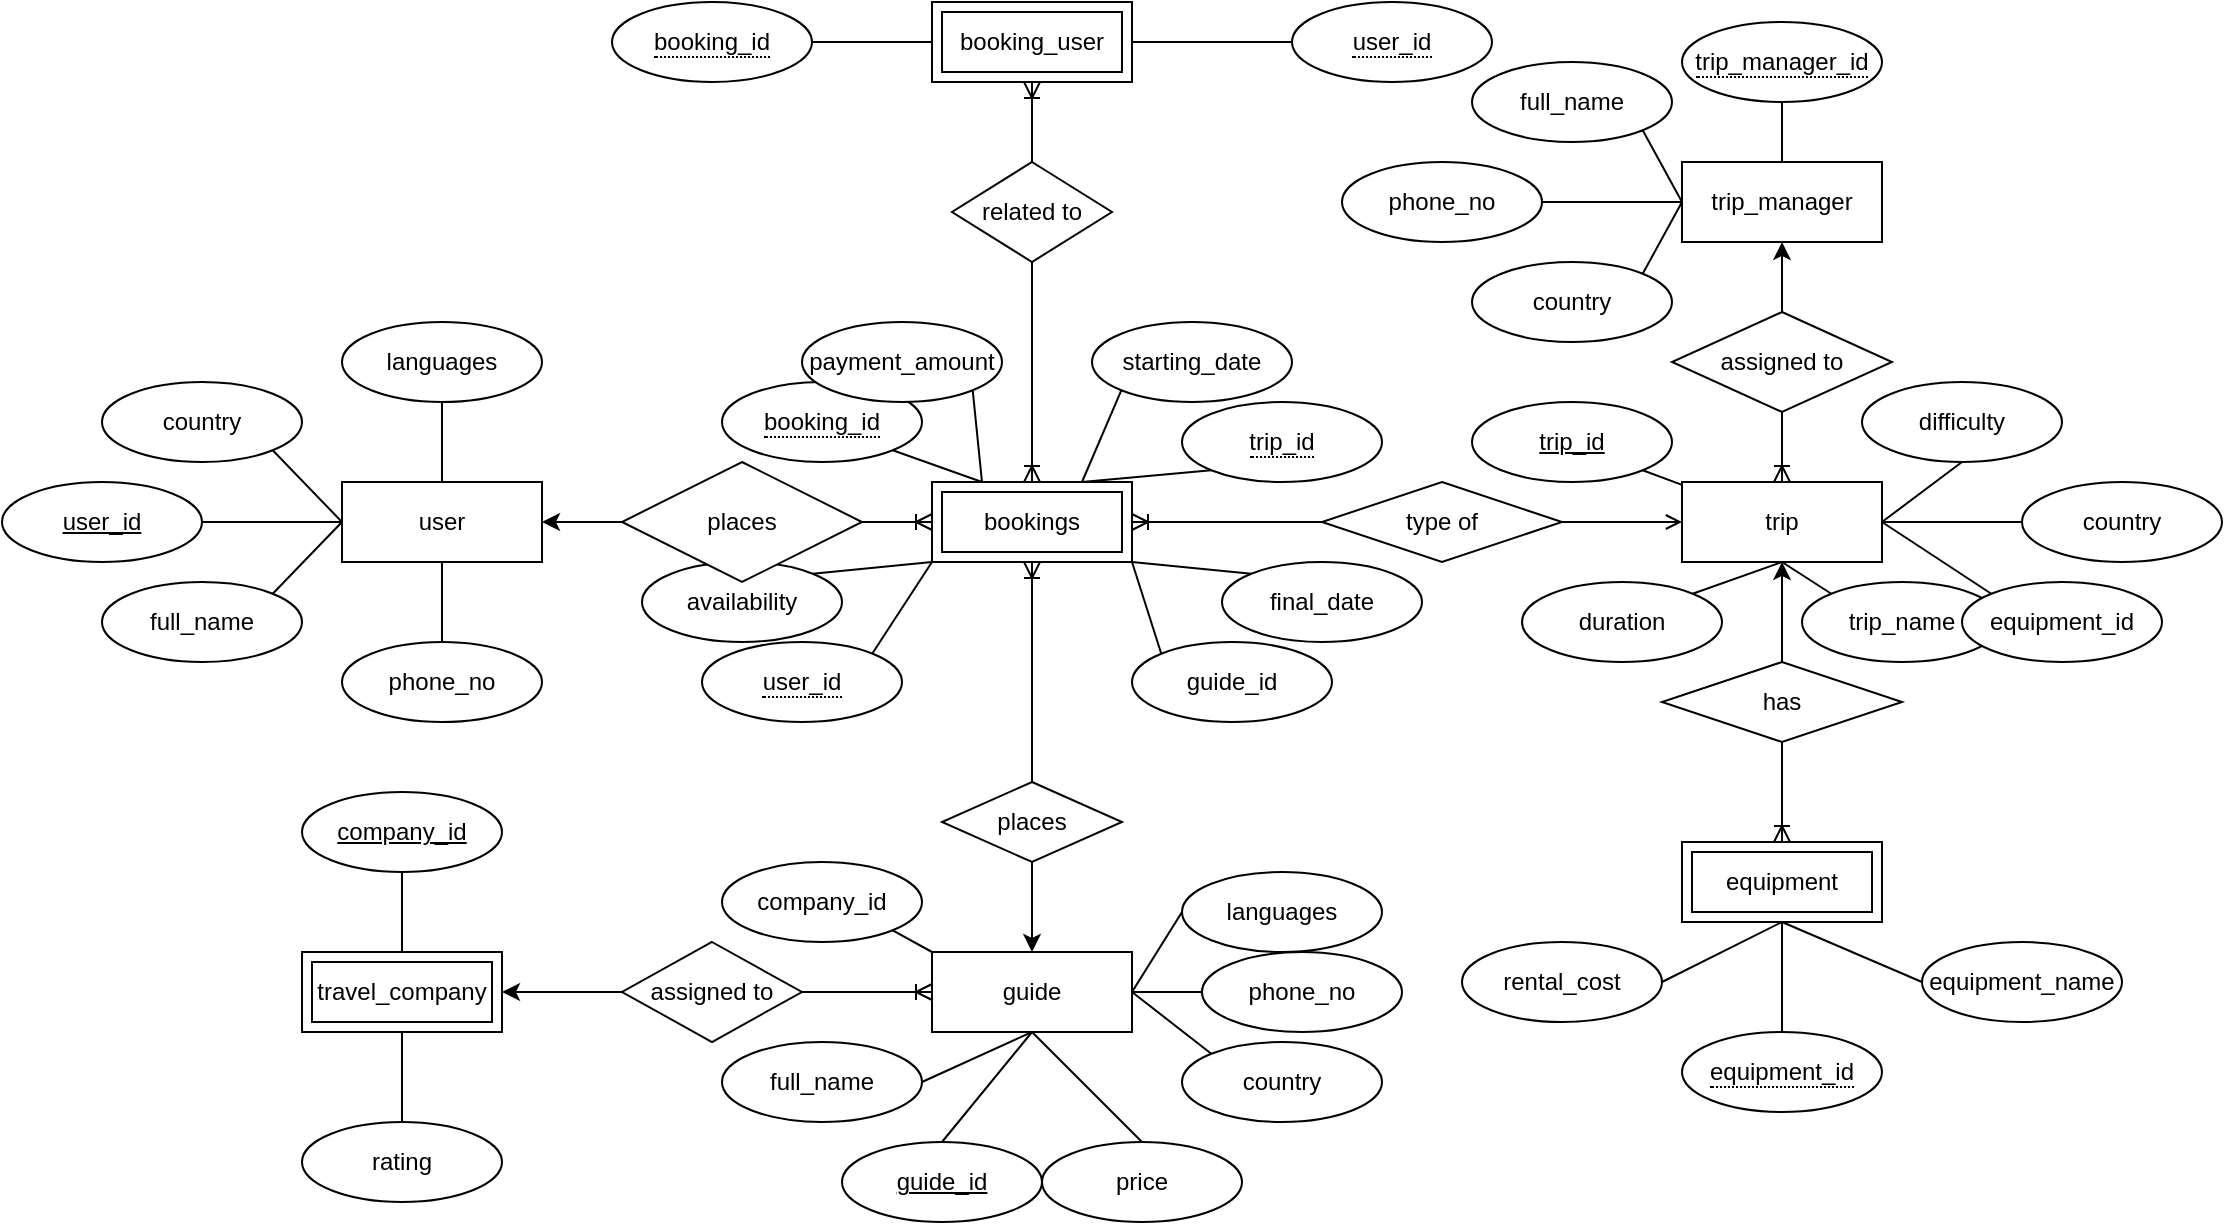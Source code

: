 <mxfile version="20.5.2" type="device"><diagram id="pdf-TWzT5vuANwWj0GUD" name="Page-1"><mxGraphModel dx="2071" dy="681" grid="1" gridSize="10" guides="1" tooltips="1" connect="1" arrows="1" fold="1" page="1" pageScale="1" pageWidth="850" pageHeight="1100" math="0" shadow="0"><root><mxCell id="0"/><mxCell id="1" parent="0"/><mxCell id="ksgpnQ9E8N88hV8mmVZd-3" value="user" style="whiteSpace=wrap;html=1;align=center;" vertex="1" parent="1"><mxGeometry x="60" y="240" width="100" height="40" as="geometry"/></mxCell><mxCell id="ksgpnQ9E8N88hV8mmVZd-5" value="bookings" style="shape=ext;margin=3;double=1;whiteSpace=wrap;html=1;align=center;" vertex="1" parent="1"><mxGeometry x="355" y="240" width="100" height="40" as="geometry"/></mxCell><mxCell id="ksgpnQ9E8N88hV8mmVZd-52" style="edgeStyle=none;rounded=0;orthogonalLoop=1;jettySize=auto;html=1;exitX=1;exitY=1;exitDx=0;exitDy=0;entryX=0.25;entryY=0;entryDx=0;entryDy=0;endArrow=none;endFill=0;" edge="1" parent="1" source="ksgpnQ9E8N88hV8mmVZd-6" target="ksgpnQ9E8N88hV8mmVZd-5"><mxGeometry relative="1" as="geometry"/></mxCell><mxCell id="ksgpnQ9E8N88hV8mmVZd-6" value="&lt;span style=&quot;border-bottom: 1px dotted&quot;&gt;booking_id&lt;/span&gt;" style="ellipse;whiteSpace=wrap;html=1;align=center;" vertex="1" parent="1"><mxGeometry x="250" y="190" width="100" height="40" as="geometry"/></mxCell><mxCell id="ksgpnQ9E8N88hV8mmVZd-37" style="rounded=0;orthogonalLoop=1;jettySize=auto;html=1;exitX=0.85;exitY=0.15;exitDx=0;exitDy=0;exitPerimeter=0;entryX=0;entryY=1;entryDx=0;entryDy=0;endArrow=none;endFill=0;" edge="1" parent="1" source="ksgpnQ9E8N88hV8mmVZd-7" target="ksgpnQ9E8N88hV8mmVZd-5"><mxGeometry relative="1" as="geometry"/></mxCell><mxCell id="ksgpnQ9E8N88hV8mmVZd-7" value="&lt;span style=&quot;border-bottom: 1px dotted&quot;&gt;user_id&lt;/span&gt;" style="ellipse;whiteSpace=wrap;html=1;align=center;points=[[0,0.5,0,0,0],[0.15,0.15,0,0,0],[0.15,0.85,0,0,0],[0.5,0,0,0,0],[0.5,1,0,0,0],[0.85,0.15,0,0,0],[0.85,0.85,0,0,0],[1,0.5,0,0,0]];" vertex="1" parent="1"><mxGeometry x="240" y="320" width="100" height="40" as="geometry"/></mxCell><mxCell id="ksgpnQ9E8N88hV8mmVZd-44" style="edgeStyle=none;rounded=0;orthogonalLoop=1;jettySize=auto;html=1;exitX=0;exitY=1;exitDx=0;exitDy=0;entryX=0.75;entryY=0;entryDx=0;entryDy=0;endArrow=none;endFill=0;" edge="1" parent="1" source="ksgpnQ9E8N88hV8mmVZd-8" target="ksgpnQ9E8N88hV8mmVZd-5"><mxGeometry relative="1" as="geometry"/></mxCell><mxCell id="ksgpnQ9E8N88hV8mmVZd-8" value="&lt;span style=&quot;border-bottom: 1px dotted&quot;&gt;trip_id&lt;/span&gt;" style="ellipse;whiteSpace=wrap;html=1;align=center;" vertex="1" parent="1"><mxGeometry x="480" y="200" width="100" height="40" as="geometry"/></mxCell><mxCell id="ksgpnQ9E8N88hV8mmVZd-39" style="edgeStyle=none;rounded=0;orthogonalLoop=1;jettySize=auto;html=1;exitX=0;exitY=0;exitDx=0;exitDy=0;entryX=1;entryY=1;entryDx=0;entryDy=0;endArrow=none;endFill=0;" edge="1" parent="1" source="ksgpnQ9E8N88hV8mmVZd-10" target="ksgpnQ9E8N88hV8mmVZd-5"><mxGeometry relative="1" as="geometry"/></mxCell><mxCell id="ksgpnQ9E8N88hV8mmVZd-10" value="guide_id" style="ellipse;whiteSpace=wrap;html=1;align=center;" vertex="1" parent="1"><mxGeometry x="455" y="320" width="100" height="40" as="geometry"/></mxCell><mxCell id="ksgpnQ9E8N88hV8mmVZd-42" style="edgeStyle=none;rounded=0;orthogonalLoop=1;jettySize=auto;html=1;exitX=0;exitY=0;exitDx=0;exitDy=0;entryX=1;entryY=1;entryDx=0;entryDy=0;endArrow=none;endFill=0;" edge="1" parent="1" source="ksgpnQ9E8N88hV8mmVZd-11" target="ksgpnQ9E8N88hV8mmVZd-5"><mxGeometry relative="1" as="geometry"/></mxCell><mxCell id="ksgpnQ9E8N88hV8mmVZd-11" value="final_date" style="ellipse;whiteSpace=wrap;html=1;align=center;" vertex="1" parent="1"><mxGeometry x="500" y="280" width="100" height="40" as="geometry"/></mxCell><mxCell id="ksgpnQ9E8N88hV8mmVZd-51" style="edgeStyle=none;rounded=0;orthogonalLoop=1;jettySize=auto;html=1;exitX=0;exitY=1;exitDx=0;exitDy=0;entryX=0.75;entryY=0;entryDx=0;entryDy=0;endArrow=none;endFill=0;" edge="1" parent="1" source="ksgpnQ9E8N88hV8mmVZd-12" target="ksgpnQ9E8N88hV8mmVZd-5"><mxGeometry relative="1" as="geometry"/></mxCell><mxCell id="ksgpnQ9E8N88hV8mmVZd-12" value="starting_date" style="ellipse;whiteSpace=wrap;html=1;align=center;" vertex="1" parent="1"><mxGeometry x="435" y="160" width="100" height="40" as="geometry"/></mxCell><mxCell id="ksgpnQ9E8N88hV8mmVZd-38" style="edgeStyle=none;rounded=0;orthogonalLoop=1;jettySize=auto;html=1;exitX=1;exitY=0;exitDx=0;exitDy=0;entryX=0;entryY=1;entryDx=0;entryDy=0;endArrow=none;endFill=0;" edge="1" parent="1" source="ksgpnQ9E8N88hV8mmVZd-13" target="ksgpnQ9E8N88hV8mmVZd-5"><mxGeometry relative="1" as="geometry"/></mxCell><mxCell id="ksgpnQ9E8N88hV8mmVZd-13" value="availability" style="ellipse;whiteSpace=wrap;html=1;align=center;" vertex="1" parent="1"><mxGeometry x="210" y="280" width="100" height="40" as="geometry"/></mxCell><mxCell id="ksgpnQ9E8N88hV8mmVZd-53" style="edgeStyle=none;rounded=0;orthogonalLoop=1;jettySize=auto;html=1;exitX=1;exitY=1;exitDx=0;exitDy=0;entryX=0.25;entryY=0;entryDx=0;entryDy=0;endArrow=none;endFill=0;" edge="1" parent="1" source="ksgpnQ9E8N88hV8mmVZd-14" target="ksgpnQ9E8N88hV8mmVZd-5"><mxGeometry relative="1" as="geometry"/></mxCell><mxCell id="ksgpnQ9E8N88hV8mmVZd-14" value="payment_amount" style="ellipse;whiteSpace=wrap;html=1;align=center;" vertex="1" parent="1"><mxGeometry x="290" y="160" width="100" height="40" as="geometry"/></mxCell><mxCell id="ksgpnQ9E8N88hV8mmVZd-15" value="trip" style="whiteSpace=wrap;html=1;align=center;" vertex="1" parent="1"><mxGeometry x="730" y="240" width="100" height="40" as="geometry"/></mxCell><mxCell id="ksgpnQ9E8N88hV8mmVZd-16" value="trip_manager" style="whiteSpace=wrap;html=1;align=center;" vertex="1" parent="1"><mxGeometry x="730" y="80" width="100" height="40" as="geometry"/></mxCell><mxCell id="ksgpnQ9E8N88hV8mmVZd-17" value="travel_company" style="shape=ext;margin=3;double=1;whiteSpace=wrap;html=1;align=center;" vertex="1" parent="1"><mxGeometry x="40" y="475" width="100" height="40" as="geometry"/></mxCell><mxCell id="ksgpnQ9E8N88hV8mmVZd-71" style="edgeStyle=none;rounded=0;orthogonalLoop=1;jettySize=auto;html=1;exitX=1;exitY=0.5;exitDx=0;exitDy=0;entryX=0;entryY=0.5;entryDx=0;entryDy=0;endArrow=none;endFill=0;" edge="1" parent="1" source="ksgpnQ9E8N88hV8mmVZd-18" target="ksgpnQ9E8N88hV8mmVZd-70"><mxGeometry relative="1" as="geometry"/></mxCell><mxCell id="ksgpnQ9E8N88hV8mmVZd-18" value="booking_user" style="shape=ext;margin=3;double=1;whiteSpace=wrap;html=1;align=center;" vertex="1" parent="1"><mxGeometry x="355" width="100" height="40" as="geometry"/></mxCell><mxCell id="ksgpnQ9E8N88hV8mmVZd-19" value="equipment" style="shape=ext;margin=3;double=1;whiteSpace=wrap;html=1;align=center;" vertex="1" parent="1"><mxGeometry x="730" y="420" width="100" height="40" as="geometry"/></mxCell><mxCell id="ksgpnQ9E8N88hV8mmVZd-59" style="edgeStyle=none;rounded=0;orthogonalLoop=1;jettySize=auto;html=1;exitX=1;exitY=0.5;exitDx=0;exitDy=0;entryX=0;entryY=0.5;entryDx=0;entryDy=0;endArrow=ERoneToMany;endFill=0;" edge="1" parent="1" source="ksgpnQ9E8N88hV8mmVZd-20" target="ksgpnQ9E8N88hV8mmVZd-5"><mxGeometry relative="1" as="geometry"/></mxCell><mxCell id="ksgpnQ9E8N88hV8mmVZd-60" style="edgeStyle=none;rounded=0;orthogonalLoop=1;jettySize=auto;html=1;exitX=0;exitY=0.5;exitDx=0;exitDy=0;entryX=1;entryY=0.5;entryDx=0;entryDy=0;endArrow=classic;endFill=1;" edge="1" parent="1" source="ksgpnQ9E8N88hV8mmVZd-20" target="ksgpnQ9E8N88hV8mmVZd-3"><mxGeometry relative="1" as="geometry"/></mxCell><mxCell id="ksgpnQ9E8N88hV8mmVZd-20" value="places" style="shape=rhombus;perimeter=rhombusPerimeter;whiteSpace=wrap;html=1;align=center;" vertex="1" parent="1"><mxGeometry x="200" y="230" width="120" height="60" as="geometry"/></mxCell><mxCell id="ksgpnQ9E8N88hV8mmVZd-21" value="type of" style="shape=rhombus;perimeter=rhombusPerimeter;whiteSpace=wrap;html=1;align=center;" vertex="1" parent="1"><mxGeometry x="550" y="240" width="120" height="40" as="geometry"/></mxCell><mxCell id="ksgpnQ9E8N88hV8mmVZd-63" style="edgeStyle=none;rounded=0;orthogonalLoop=1;jettySize=auto;html=1;exitX=0.5;exitY=0;exitDx=0;exitDy=0;entryX=0.5;entryY=1;entryDx=0;entryDy=0;endArrow=classic;endFill=1;" edge="1" parent="1" source="ksgpnQ9E8N88hV8mmVZd-24" target="ksgpnQ9E8N88hV8mmVZd-15"><mxGeometry relative="1" as="geometry"/></mxCell><mxCell id="ksgpnQ9E8N88hV8mmVZd-64" style="edgeStyle=none;rounded=0;orthogonalLoop=1;jettySize=auto;html=1;exitX=0.5;exitY=1;exitDx=0;exitDy=0;entryX=0.5;entryY=0;entryDx=0;entryDy=0;endArrow=ERoneToMany;endFill=0;" edge="1" parent="1" source="ksgpnQ9E8N88hV8mmVZd-24" target="ksgpnQ9E8N88hV8mmVZd-19"><mxGeometry relative="1" as="geometry"/></mxCell><mxCell id="ksgpnQ9E8N88hV8mmVZd-24" value="has" style="shape=rhombus;perimeter=rhombusPerimeter;whiteSpace=wrap;html=1;align=center;" vertex="1" parent="1"><mxGeometry x="720" y="330" width="120" height="40" as="geometry"/></mxCell><mxCell id="ksgpnQ9E8N88hV8mmVZd-67" style="edgeStyle=none;rounded=0;orthogonalLoop=1;jettySize=auto;html=1;exitX=0;exitY=0.5;exitDx=0;exitDy=0;entryX=1;entryY=0.5;entryDx=0;entryDy=0;endArrow=classic;endFill=1;" edge="1" parent="1" source="ksgpnQ9E8N88hV8mmVZd-28" target="ksgpnQ9E8N88hV8mmVZd-17"><mxGeometry relative="1" as="geometry"/></mxCell><mxCell id="ksgpnQ9E8N88hV8mmVZd-68" style="edgeStyle=none;rounded=0;orthogonalLoop=1;jettySize=auto;html=1;exitX=1;exitY=0.5;exitDx=0;exitDy=0;entryX=0;entryY=0.5;entryDx=0;entryDy=0;endArrow=ERoneToMany;endFill=0;" edge="1" parent="1" source="ksgpnQ9E8N88hV8mmVZd-28" target="ksgpnQ9E8N88hV8mmVZd-30"><mxGeometry relative="1" as="geometry"/></mxCell><mxCell id="ksgpnQ9E8N88hV8mmVZd-28" value="assigned to" style="shape=rhombus;perimeter=rhombusPerimeter;whiteSpace=wrap;html=1;align=center;" vertex="1" parent="1"><mxGeometry x="200" y="470" width="90" height="50" as="geometry"/></mxCell><mxCell id="ksgpnQ9E8N88hV8mmVZd-35" style="edgeStyle=orthogonalEdgeStyle;rounded=0;orthogonalLoop=1;jettySize=auto;html=1;exitX=0.5;exitY=0;exitDx=0;exitDy=0;entryX=0.5;entryY=1;entryDx=0;entryDy=0;endArrow=ERoneToMany;endFill=0;" edge="1" parent="1" source="ksgpnQ9E8N88hV8mmVZd-29" target="ksgpnQ9E8N88hV8mmVZd-18"><mxGeometry relative="1" as="geometry"/></mxCell><mxCell id="ksgpnQ9E8N88hV8mmVZd-36" style="edgeStyle=orthogonalEdgeStyle;rounded=0;orthogonalLoop=1;jettySize=auto;html=1;exitX=0.5;exitY=1;exitDx=0;exitDy=0;entryX=0.5;entryY=0;entryDx=0;entryDy=0;endArrow=ERoneToMany;endFill=0;" edge="1" parent="1" source="ksgpnQ9E8N88hV8mmVZd-29" target="ksgpnQ9E8N88hV8mmVZd-5"><mxGeometry relative="1" as="geometry"/></mxCell><mxCell id="ksgpnQ9E8N88hV8mmVZd-29" value="related to" style="shape=rhombus;perimeter=rhombusPerimeter;whiteSpace=wrap;html=1;align=center;" vertex="1" parent="1"><mxGeometry x="365" y="80" width="80" height="50" as="geometry"/></mxCell><mxCell id="ksgpnQ9E8N88hV8mmVZd-30" value="guide" style="whiteSpace=wrap;html=1;align=center;" vertex="1" parent="1"><mxGeometry x="355" y="475" width="100" height="40" as="geometry"/></mxCell><mxCell id="ksgpnQ9E8N88hV8mmVZd-65" style="edgeStyle=none;rounded=0;orthogonalLoop=1;jettySize=auto;html=1;exitX=0.5;exitY=0;exitDx=0;exitDy=0;entryX=0.5;entryY=1;entryDx=0;entryDy=0;endArrow=ERoneToMany;endFill=0;" edge="1" parent="1" source="ksgpnQ9E8N88hV8mmVZd-31" target="ksgpnQ9E8N88hV8mmVZd-5"><mxGeometry relative="1" as="geometry"/></mxCell><mxCell id="ksgpnQ9E8N88hV8mmVZd-66" style="edgeStyle=none;rounded=0;orthogonalLoop=1;jettySize=auto;html=1;exitX=0.5;exitY=1;exitDx=0;exitDy=0;entryX=0.5;entryY=0;entryDx=0;entryDy=0;endArrow=classic;endFill=1;" edge="1" parent="1" source="ksgpnQ9E8N88hV8mmVZd-31" target="ksgpnQ9E8N88hV8mmVZd-30"><mxGeometry relative="1" as="geometry"/></mxCell><mxCell id="ksgpnQ9E8N88hV8mmVZd-31" value="places" style="shape=rhombus;perimeter=rhombusPerimeter;whiteSpace=wrap;html=1;align=center;" vertex="1" parent="1"><mxGeometry x="360" y="390" width="90" height="40" as="geometry"/></mxCell><mxCell id="ksgpnQ9E8N88hV8mmVZd-61" style="edgeStyle=none;rounded=0;orthogonalLoop=1;jettySize=auto;html=1;exitX=0.5;exitY=0;exitDx=0;exitDy=0;entryX=0.5;entryY=1;entryDx=0;entryDy=0;endArrow=classic;endFill=1;" edge="1" parent="1" source="ksgpnQ9E8N88hV8mmVZd-33" target="ksgpnQ9E8N88hV8mmVZd-16"><mxGeometry relative="1" as="geometry"/></mxCell><mxCell id="ksgpnQ9E8N88hV8mmVZd-62" style="edgeStyle=none;rounded=0;orthogonalLoop=1;jettySize=auto;html=1;exitX=0.5;exitY=1;exitDx=0;exitDy=0;entryX=0.5;entryY=0;entryDx=0;entryDy=0;endArrow=ERoneToMany;endFill=0;" edge="1" parent="1" source="ksgpnQ9E8N88hV8mmVZd-33" target="ksgpnQ9E8N88hV8mmVZd-15"><mxGeometry relative="1" as="geometry"/></mxCell><mxCell id="ksgpnQ9E8N88hV8mmVZd-33" value="assigned to" style="shape=rhombus;perimeter=rhombusPerimeter;whiteSpace=wrap;html=1;align=center;" vertex="1" parent="1"><mxGeometry x="725" y="155" width="110" height="50" as="geometry"/></mxCell><mxCell id="ksgpnQ9E8N88hV8mmVZd-56" style="rounded=0;orthogonalLoop=1;jettySize=auto;html=1;exitX=0;exitY=0.5;exitDx=0;exitDy=0;endArrow=ERoneToMany;endFill=0;entryX=1;entryY=0.5;entryDx=0;entryDy=0;" edge="1" parent="1" source="ksgpnQ9E8N88hV8mmVZd-21" target="ksgpnQ9E8N88hV8mmVZd-5"><mxGeometry relative="1" as="geometry"><mxPoint x="510" y="280" as="sourcePoint"/><mxPoint x="490" y="260" as="targetPoint"/></mxGeometry></mxCell><mxCell id="ksgpnQ9E8N88hV8mmVZd-57" style="rounded=0;orthogonalLoop=1;jettySize=auto;html=1;exitX=1;exitY=0.5;exitDx=0;exitDy=0;entryX=0;entryY=0.5;entryDx=0;entryDy=0;endArrow=open;endFill=0;" edge="1" parent="1" source="ksgpnQ9E8N88hV8mmVZd-21" target="ksgpnQ9E8N88hV8mmVZd-15"><mxGeometry relative="1" as="geometry"><mxPoint x="330" y="270" as="sourcePoint"/><mxPoint x="365" y="270" as="targetPoint"/></mxGeometry></mxCell><mxCell id="ksgpnQ9E8N88hV8mmVZd-72" style="edgeStyle=none;rounded=0;orthogonalLoop=1;jettySize=auto;html=1;exitX=1;exitY=0.5;exitDx=0;exitDy=0;entryX=0;entryY=0.5;entryDx=0;entryDy=0;endArrow=none;endFill=0;" edge="1" parent="1" source="ksgpnQ9E8N88hV8mmVZd-69" target="ksgpnQ9E8N88hV8mmVZd-18"><mxGeometry relative="1" as="geometry"/></mxCell><mxCell id="ksgpnQ9E8N88hV8mmVZd-69" value="&lt;span style=&quot;border-bottom: 1px dotted&quot;&gt;booking_id&lt;/span&gt;" style="ellipse;whiteSpace=wrap;html=1;align=center;" vertex="1" parent="1"><mxGeometry x="195" width="100" height="40" as="geometry"/></mxCell><mxCell id="ksgpnQ9E8N88hV8mmVZd-70" value="&lt;span style=&quot;border-bottom: 1px dotted&quot;&gt;user_id&lt;/span&gt;" style="ellipse;whiteSpace=wrap;html=1;align=center;" vertex="1" parent="1"><mxGeometry x="535" width="100" height="40" as="geometry"/></mxCell><mxCell id="ksgpnQ9E8N88hV8mmVZd-85" style="edgeStyle=none;rounded=0;orthogonalLoop=1;jettySize=auto;html=1;entryX=0.5;entryY=0;entryDx=0;entryDy=0;endArrow=none;endFill=0;" edge="1" parent="1" source="ksgpnQ9E8N88hV8mmVZd-73" target="ksgpnQ9E8N88hV8mmVZd-16"><mxGeometry relative="1" as="geometry"/></mxCell><mxCell id="ksgpnQ9E8N88hV8mmVZd-73" value="&lt;span style=&quot;border-bottom: 1px dotted&quot;&gt;trip_manager_id&lt;/span&gt;" style="ellipse;whiteSpace=wrap;html=1;align=center;" vertex="1" parent="1"><mxGeometry x="730" y="10" width="100" height="40" as="geometry"/></mxCell><mxCell id="ksgpnQ9E8N88hV8mmVZd-84" style="edgeStyle=none;rounded=0;orthogonalLoop=1;jettySize=auto;html=1;exitX=1;exitY=1;exitDx=0;exitDy=0;entryX=0;entryY=0.5;entryDx=0;entryDy=0;endArrow=none;endFill=0;" edge="1" parent="1" source="ksgpnQ9E8N88hV8mmVZd-75" target="ksgpnQ9E8N88hV8mmVZd-16"><mxGeometry relative="1" as="geometry"/></mxCell><mxCell id="ksgpnQ9E8N88hV8mmVZd-75" value="full_name" style="ellipse;whiteSpace=wrap;html=1;align=center;" vertex="1" parent="1"><mxGeometry x="625" y="30" width="100" height="40" as="geometry"/></mxCell><mxCell id="ksgpnQ9E8N88hV8mmVZd-81" style="edgeStyle=none;rounded=0;orthogonalLoop=1;jettySize=auto;html=1;exitX=1;exitY=0.5;exitDx=0;exitDy=0;entryX=0;entryY=0.5;entryDx=0;entryDy=0;endArrow=none;endFill=0;" edge="1" parent="1" source="ksgpnQ9E8N88hV8mmVZd-76" target="ksgpnQ9E8N88hV8mmVZd-16"><mxGeometry relative="1" as="geometry"/></mxCell><mxCell id="ksgpnQ9E8N88hV8mmVZd-76" value="phone_no" style="ellipse;whiteSpace=wrap;html=1;align=center;" vertex="1" parent="1"><mxGeometry x="560" y="80" width="100" height="40" as="geometry"/></mxCell><mxCell id="ksgpnQ9E8N88hV8mmVZd-78" style="edgeStyle=none;rounded=0;orthogonalLoop=1;jettySize=auto;html=1;exitX=1;exitY=0;exitDx=0;exitDy=0;entryX=0;entryY=0.5;entryDx=0;entryDy=0;endArrow=none;endFill=0;" edge="1" parent="1" source="ksgpnQ9E8N88hV8mmVZd-77" target="ksgpnQ9E8N88hV8mmVZd-16"><mxGeometry relative="1" as="geometry"/></mxCell><mxCell id="ksgpnQ9E8N88hV8mmVZd-77" value="country" style="ellipse;whiteSpace=wrap;html=1;align=center;" vertex="1" parent="1"><mxGeometry x="625" y="130" width="100" height="40" as="geometry"/></mxCell><mxCell id="ksgpnQ9E8N88hV8mmVZd-93" style="edgeStyle=none;rounded=0;orthogonalLoop=1;jettySize=auto;html=1;exitX=1;exitY=0;exitDx=0;exitDy=0;entryX=0.5;entryY=1;entryDx=0;entryDy=0;endArrow=none;endFill=0;" edge="1" parent="1" source="ksgpnQ9E8N88hV8mmVZd-87" target="ksgpnQ9E8N88hV8mmVZd-15"><mxGeometry relative="1" as="geometry"/></mxCell><mxCell id="ksgpnQ9E8N88hV8mmVZd-87" value="duration" style="ellipse;whiteSpace=wrap;html=1;align=center;" vertex="1" parent="1"><mxGeometry x="650" y="290" width="100" height="40" as="geometry"/></mxCell><mxCell id="ksgpnQ9E8N88hV8mmVZd-96" style="edgeStyle=none;rounded=0;orthogonalLoop=1;jettySize=auto;html=1;exitX=0;exitY=0;exitDx=0;exitDy=0;entryX=0.5;entryY=1;entryDx=0;entryDy=0;endArrow=none;endFill=0;" edge="1" parent="1" source="ksgpnQ9E8N88hV8mmVZd-88" target="ksgpnQ9E8N88hV8mmVZd-15"><mxGeometry relative="1" as="geometry"/></mxCell><mxCell id="ksgpnQ9E8N88hV8mmVZd-88" value="trip_name" style="ellipse;whiteSpace=wrap;html=1;align=center;" vertex="1" parent="1"><mxGeometry x="790" y="290" width="100" height="40" as="geometry"/></mxCell><mxCell id="ksgpnQ9E8N88hV8mmVZd-90" style="edgeStyle=none;rounded=0;orthogonalLoop=1;jettySize=auto;html=1;exitX=1;exitY=1;exitDx=0;exitDy=0;endArrow=none;endFill=0;" edge="1" parent="1" source="ksgpnQ9E8N88hV8mmVZd-89" target="ksgpnQ9E8N88hV8mmVZd-15"><mxGeometry relative="1" as="geometry"/></mxCell><mxCell id="ksgpnQ9E8N88hV8mmVZd-89" value="trip_id" style="ellipse;whiteSpace=wrap;html=1;align=center;fontStyle=4;" vertex="1" parent="1"><mxGeometry x="625" y="200" width="100" height="40" as="geometry"/></mxCell><mxCell id="ksgpnQ9E8N88hV8mmVZd-103" style="edgeStyle=none;rounded=0;orthogonalLoop=1;jettySize=auto;html=1;exitX=0.5;exitY=1;exitDx=0;exitDy=0;entryX=1;entryY=0.5;entryDx=0;entryDy=0;endArrow=none;endFill=0;" edge="1" parent="1" source="ksgpnQ9E8N88hV8mmVZd-97" target="ksgpnQ9E8N88hV8mmVZd-15"><mxGeometry relative="1" as="geometry"/></mxCell><mxCell id="ksgpnQ9E8N88hV8mmVZd-97" value="difficulty" style="ellipse;whiteSpace=wrap;html=1;align=center;" vertex="1" parent="1"><mxGeometry x="820" y="190" width="100" height="40" as="geometry"/></mxCell><mxCell id="ksgpnQ9E8N88hV8mmVZd-104" style="edgeStyle=none;rounded=0;orthogonalLoop=1;jettySize=auto;html=1;exitX=0;exitY=0.5;exitDx=0;exitDy=0;entryX=1;entryY=0.5;entryDx=0;entryDy=0;endArrow=none;endFill=0;" edge="1" parent="1" source="ksgpnQ9E8N88hV8mmVZd-98" target="ksgpnQ9E8N88hV8mmVZd-15"><mxGeometry relative="1" as="geometry"/></mxCell><mxCell id="ksgpnQ9E8N88hV8mmVZd-98" value="country" style="ellipse;whiteSpace=wrap;html=1;align=center;" vertex="1" parent="1"><mxGeometry x="900" y="240" width="100" height="40" as="geometry"/></mxCell><mxCell id="ksgpnQ9E8N88hV8mmVZd-105" style="edgeStyle=none;rounded=0;orthogonalLoop=1;jettySize=auto;html=1;exitX=0;exitY=0;exitDx=0;exitDy=0;entryX=1;entryY=0.5;entryDx=0;entryDy=0;endArrow=none;endFill=0;" edge="1" parent="1" source="ksgpnQ9E8N88hV8mmVZd-100" target="ksgpnQ9E8N88hV8mmVZd-15"><mxGeometry relative="1" as="geometry"/></mxCell><mxCell id="ksgpnQ9E8N88hV8mmVZd-100" value="equipment_id" style="ellipse;whiteSpace=wrap;html=1;align=center;" vertex="1" parent="1"><mxGeometry x="870" y="290" width="100" height="40" as="geometry"/></mxCell><mxCell id="ksgpnQ9E8N88hV8mmVZd-110" style="edgeStyle=none;rounded=0;orthogonalLoop=1;jettySize=auto;html=1;exitX=0.5;exitY=0;exitDx=0;exitDy=0;entryX=0.5;entryY=1;entryDx=0;entryDy=0;endArrow=none;endFill=0;" edge="1" parent="1" source="ksgpnQ9E8N88hV8mmVZd-106" target="ksgpnQ9E8N88hV8mmVZd-19"><mxGeometry relative="1" as="geometry"/></mxCell><mxCell id="ksgpnQ9E8N88hV8mmVZd-106" value="&lt;span style=&quot;border-bottom: 1px dotted&quot;&gt;equipment_id&lt;/span&gt;" style="ellipse;whiteSpace=wrap;html=1;align=center;" vertex="1" parent="1"><mxGeometry x="730" y="515" width="100" height="40" as="geometry"/></mxCell><mxCell id="ksgpnQ9E8N88hV8mmVZd-113" style="edgeStyle=none;rounded=0;orthogonalLoop=1;jettySize=auto;html=1;exitX=1;exitY=0.5;exitDx=0;exitDy=0;entryX=0.5;entryY=1;entryDx=0;entryDy=0;endArrow=none;endFill=0;" edge="1" parent="1" source="ksgpnQ9E8N88hV8mmVZd-107" target="ksgpnQ9E8N88hV8mmVZd-19"><mxGeometry relative="1" as="geometry"/></mxCell><mxCell id="ksgpnQ9E8N88hV8mmVZd-107" value="rental_cost" style="ellipse;whiteSpace=wrap;html=1;align=center;" vertex="1" parent="1"><mxGeometry x="620" y="470" width="100" height="40" as="geometry"/></mxCell><mxCell id="ksgpnQ9E8N88hV8mmVZd-116" style="edgeStyle=none;rounded=0;orthogonalLoop=1;jettySize=auto;html=1;exitX=0;exitY=0.5;exitDx=0;exitDy=0;entryX=0.5;entryY=1;entryDx=0;entryDy=0;endArrow=none;endFill=0;" edge="1" parent="1" source="ksgpnQ9E8N88hV8mmVZd-108" target="ksgpnQ9E8N88hV8mmVZd-19"><mxGeometry relative="1" as="geometry"/></mxCell><mxCell id="ksgpnQ9E8N88hV8mmVZd-108" value="equipment_name" style="ellipse;whiteSpace=wrap;html=1;align=center;" vertex="1" parent="1"><mxGeometry x="850" y="470" width="100" height="40" as="geometry"/></mxCell><mxCell id="ksgpnQ9E8N88hV8mmVZd-109" style="edgeStyle=none;rounded=0;orthogonalLoop=1;jettySize=auto;html=1;exitX=0;exitY=1;exitDx=0;exitDy=0;endArrow=none;endFill=0;" edge="1" parent="1" source="ksgpnQ9E8N88hV8mmVZd-107" target="ksgpnQ9E8N88hV8mmVZd-107"><mxGeometry relative="1" as="geometry"/></mxCell><mxCell id="ksgpnQ9E8N88hV8mmVZd-128" style="edgeStyle=none;rounded=0;orthogonalLoop=1;jettySize=auto;html=1;exitX=1;exitY=0.5;exitDx=0;exitDy=0;entryX=0;entryY=0.5;entryDx=0;entryDy=0;endArrow=none;endFill=0;" edge="1" parent="1" source="ksgpnQ9E8N88hV8mmVZd-117" target="ksgpnQ9E8N88hV8mmVZd-3"><mxGeometry relative="1" as="geometry"/></mxCell><mxCell id="ksgpnQ9E8N88hV8mmVZd-117" value="user_id" style="ellipse;whiteSpace=wrap;html=1;align=center;fontStyle=4;" vertex="1" parent="1"><mxGeometry x="-110" y="240" width="100" height="40" as="geometry"/></mxCell><mxCell id="ksgpnQ9E8N88hV8mmVZd-124" style="edgeStyle=none;rounded=0;orthogonalLoop=1;jettySize=auto;html=1;exitX=0.5;exitY=1;exitDx=0;exitDy=0;entryX=0.5;entryY=0;entryDx=0;entryDy=0;endArrow=none;endFill=0;" edge="1" parent="1" source="ksgpnQ9E8N88hV8mmVZd-118" target="ksgpnQ9E8N88hV8mmVZd-3"><mxGeometry relative="1" as="geometry"/></mxCell><mxCell id="ksgpnQ9E8N88hV8mmVZd-118" value="languages" style="ellipse;whiteSpace=wrap;html=1;align=center;" vertex="1" parent="1"><mxGeometry x="60" y="160" width="100" height="40" as="geometry"/></mxCell><mxCell id="ksgpnQ9E8N88hV8mmVZd-123" style="edgeStyle=none;rounded=0;orthogonalLoop=1;jettySize=auto;html=1;exitX=0.5;exitY=0;exitDx=0;exitDy=0;entryX=0.5;entryY=1;entryDx=0;entryDy=0;endArrow=none;endFill=0;" edge="1" parent="1" source="ksgpnQ9E8N88hV8mmVZd-119" target="ksgpnQ9E8N88hV8mmVZd-3"><mxGeometry relative="1" as="geometry"/></mxCell><mxCell id="ksgpnQ9E8N88hV8mmVZd-119" value="phone_no" style="ellipse;whiteSpace=wrap;html=1;align=center;" vertex="1" parent="1"><mxGeometry x="60" y="320" width="100" height="40" as="geometry"/></mxCell><mxCell id="ksgpnQ9E8N88hV8mmVZd-125" style="edgeStyle=none;rounded=0;orthogonalLoop=1;jettySize=auto;html=1;exitX=1;exitY=0;exitDx=0;exitDy=0;entryX=0;entryY=0.5;entryDx=0;entryDy=0;endArrow=none;endFill=0;" edge="1" parent="1" source="ksgpnQ9E8N88hV8mmVZd-120" target="ksgpnQ9E8N88hV8mmVZd-3"><mxGeometry relative="1" as="geometry"/></mxCell><mxCell id="ksgpnQ9E8N88hV8mmVZd-120" value="full_name" style="ellipse;whiteSpace=wrap;html=1;align=center;" vertex="1" parent="1"><mxGeometry x="-60" y="290" width="100" height="40" as="geometry"/></mxCell><mxCell id="ksgpnQ9E8N88hV8mmVZd-130" style="edgeStyle=none;rounded=0;orthogonalLoop=1;jettySize=auto;html=1;exitX=1;exitY=1;exitDx=0;exitDy=0;entryX=0;entryY=0.5;entryDx=0;entryDy=0;endArrow=none;endFill=0;" edge="1" parent="1" source="ksgpnQ9E8N88hV8mmVZd-121" target="ksgpnQ9E8N88hV8mmVZd-3"><mxGeometry relative="1" as="geometry"/></mxCell><mxCell id="ksgpnQ9E8N88hV8mmVZd-121" value="country" style="ellipse;whiteSpace=wrap;html=1;align=center;" vertex="1" parent="1"><mxGeometry x="-60" y="190" width="100" height="40" as="geometry"/></mxCell><mxCell id="ksgpnQ9E8N88hV8mmVZd-140" style="edgeStyle=none;rounded=0;orthogonalLoop=1;jettySize=auto;html=1;exitX=0.5;exitY=0;exitDx=0;exitDy=0;entryX=0.5;entryY=1;entryDx=0;entryDy=0;endArrow=none;endFill=0;" edge="1" parent="1" source="ksgpnQ9E8N88hV8mmVZd-131" target="ksgpnQ9E8N88hV8mmVZd-30"><mxGeometry relative="1" as="geometry"/></mxCell><mxCell id="ksgpnQ9E8N88hV8mmVZd-131" value="guide_id" style="ellipse;whiteSpace=wrap;html=1;align=center;fontStyle=4;" vertex="1" parent="1"><mxGeometry x="310" y="570" width="100" height="40" as="geometry"/></mxCell><mxCell id="ksgpnQ9E8N88hV8mmVZd-143" style="edgeStyle=none;rounded=0;orthogonalLoop=1;jettySize=auto;html=1;exitX=1;exitY=0.5;exitDx=0;exitDy=0;entryX=0.5;entryY=1;entryDx=0;entryDy=0;endArrow=none;endFill=0;" edge="1" parent="1" source="ksgpnQ9E8N88hV8mmVZd-132" target="ksgpnQ9E8N88hV8mmVZd-30"><mxGeometry relative="1" as="geometry"/></mxCell><mxCell id="ksgpnQ9E8N88hV8mmVZd-132" value="full_name" style="ellipse;whiteSpace=wrap;html=1;align=center;" vertex="1" parent="1"><mxGeometry x="250" y="520" width="100" height="40" as="geometry"/></mxCell><mxCell id="ksgpnQ9E8N88hV8mmVZd-136" style="edgeStyle=none;rounded=0;orthogonalLoop=1;jettySize=auto;html=1;exitX=0;exitY=0;exitDx=0;exitDy=0;entryX=1;entryY=0.5;entryDx=0;entryDy=0;endArrow=none;endFill=0;" edge="1" parent="1" source="ksgpnQ9E8N88hV8mmVZd-133" target="ksgpnQ9E8N88hV8mmVZd-30"><mxGeometry relative="1" as="geometry"/></mxCell><mxCell id="ksgpnQ9E8N88hV8mmVZd-133" value="country" style="ellipse;whiteSpace=wrap;html=1;align=center;" vertex="1" parent="1"><mxGeometry x="480" y="520" width="100" height="40" as="geometry"/></mxCell><mxCell id="ksgpnQ9E8N88hV8mmVZd-137" style="edgeStyle=none;rounded=0;orthogonalLoop=1;jettySize=auto;html=1;exitX=0;exitY=0.5;exitDx=0;exitDy=0;entryX=1;entryY=0.5;entryDx=0;entryDy=0;endArrow=none;endFill=0;" edge="1" parent="1" source="ksgpnQ9E8N88hV8mmVZd-134" target="ksgpnQ9E8N88hV8mmVZd-30"><mxGeometry relative="1" as="geometry"/></mxCell><mxCell id="ksgpnQ9E8N88hV8mmVZd-134" value="phone_no" style="ellipse;whiteSpace=wrap;html=1;align=center;" vertex="1" parent="1"><mxGeometry x="490" y="475" width="100" height="40" as="geometry"/></mxCell><mxCell id="ksgpnQ9E8N88hV8mmVZd-139" style="edgeStyle=none;rounded=0;orthogonalLoop=1;jettySize=auto;html=1;exitX=0;exitY=0.5;exitDx=0;exitDy=0;entryX=1;entryY=0.5;entryDx=0;entryDy=0;endArrow=none;endFill=0;" edge="1" parent="1" source="ksgpnQ9E8N88hV8mmVZd-135" target="ksgpnQ9E8N88hV8mmVZd-30"><mxGeometry relative="1" as="geometry"/></mxCell><mxCell id="ksgpnQ9E8N88hV8mmVZd-135" value="languages" style="ellipse;whiteSpace=wrap;html=1;align=center;" vertex="1" parent="1"><mxGeometry x="480" y="435" width="100" height="40" as="geometry"/></mxCell><mxCell id="ksgpnQ9E8N88hV8mmVZd-150" style="edgeStyle=none;rounded=0;orthogonalLoop=1;jettySize=auto;html=1;exitX=1;exitY=1;exitDx=0;exitDy=0;entryX=0;entryY=0;entryDx=0;entryDy=0;endArrow=none;endFill=0;" edge="1" parent="1" source="ksgpnQ9E8N88hV8mmVZd-146" target="ksgpnQ9E8N88hV8mmVZd-30"><mxGeometry relative="1" as="geometry"/></mxCell><mxCell id="ksgpnQ9E8N88hV8mmVZd-146" value="company_id" style="ellipse;whiteSpace=wrap;html=1;align=center;" vertex="1" parent="1"><mxGeometry x="250" y="430" width="100" height="40" as="geometry"/></mxCell><mxCell id="ksgpnQ9E8N88hV8mmVZd-151" style="edgeStyle=none;rounded=0;orthogonalLoop=1;jettySize=auto;html=1;exitX=0.5;exitY=0;exitDx=0;exitDy=0;entryX=0.5;entryY=1;entryDx=0;entryDy=0;endArrow=none;endFill=0;" edge="1" parent="1" source="ksgpnQ9E8N88hV8mmVZd-147" target="ksgpnQ9E8N88hV8mmVZd-30"><mxGeometry relative="1" as="geometry"/></mxCell><mxCell id="ksgpnQ9E8N88hV8mmVZd-147" value="price" style="ellipse;whiteSpace=wrap;html=1;align=center;" vertex="1" parent="1"><mxGeometry x="410" y="570" width="100" height="40" as="geometry"/></mxCell><mxCell id="ksgpnQ9E8N88hV8mmVZd-154" style="edgeStyle=none;rounded=0;orthogonalLoop=1;jettySize=auto;html=1;exitX=0.5;exitY=1;exitDx=0;exitDy=0;entryX=0.5;entryY=0;entryDx=0;entryDy=0;endArrow=none;endFill=0;" edge="1" parent="1" source="ksgpnQ9E8N88hV8mmVZd-152" target="ksgpnQ9E8N88hV8mmVZd-17"><mxGeometry relative="1" as="geometry"/></mxCell><mxCell id="ksgpnQ9E8N88hV8mmVZd-152" value="company_id" style="ellipse;whiteSpace=wrap;html=1;align=center;fontStyle=4;" vertex="1" parent="1"><mxGeometry x="40" y="395" width="100" height="40" as="geometry"/></mxCell><mxCell id="ksgpnQ9E8N88hV8mmVZd-155" style="edgeStyle=none;rounded=0;orthogonalLoop=1;jettySize=auto;html=1;exitX=0.5;exitY=0;exitDx=0;exitDy=0;entryX=0.5;entryY=1;entryDx=0;entryDy=0;endArrow=none;endFill=0;" edge="1" parent="1" source="ksgpnQ9E8N88hV8mmVZd-153" target="ksgpnQ9E8N88hV8mmVZd-17"><mxGeometry relative="1" as="geometry"/></mxCell><mxCell id="ksgpnQ9E8N88hV8mmVZd-153" value="rating" style="ellipse;whiteSpace=wrap;html=1;align=center;" vertex="1" parent="1"><mxGeometry x="40" y="560" width="100" height="40" as="geometry"/></mxCell></root></mxGraphModel></diagram></mxfile>